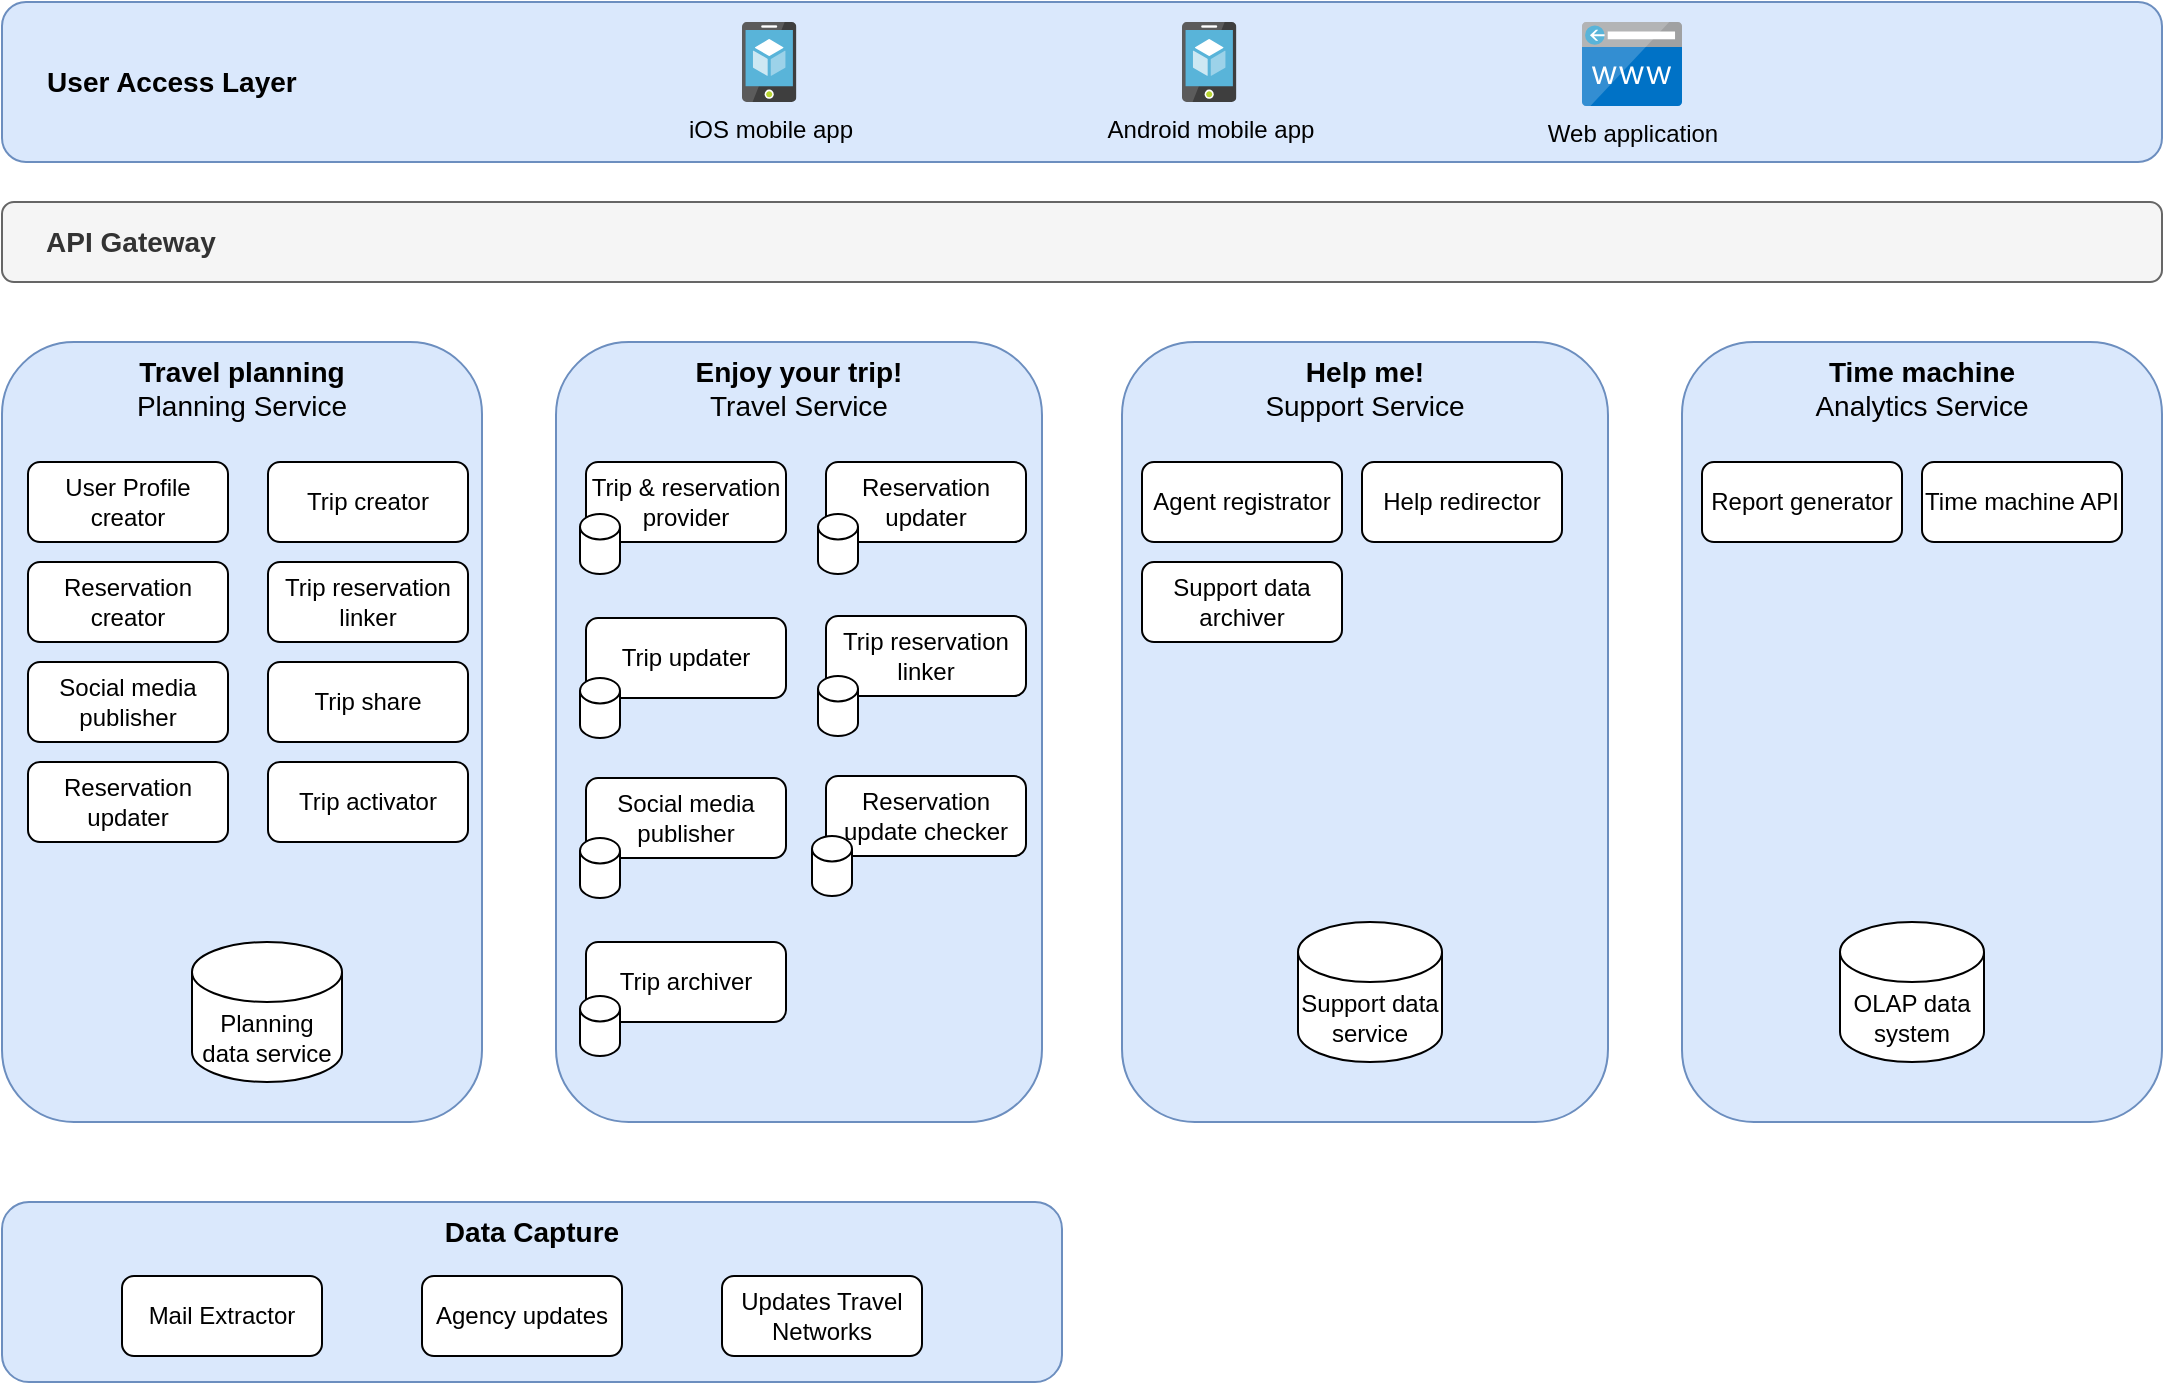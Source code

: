 <mxfile version="21.7.2" type="device" pages="3">
  <diagram name="Domains" id="0HPipbWxrnICGh0OVKMU">
    <mxGraphModel dx="1434" dy="782" grid="1" gridSize="10" guides="1" tooltips="1" connect="1" arrows="1" fold="1" page="1" pageScale="1" pageWidth="1169" pageHeight="827" math="0" shadow="0">
      <root>
        <mxCell id="0" />
        <mxCell id="1" parent="0" />
        <mxCell id="D_UNm7syt_3pKOxitxKk-1" value="&amp;nbsp; &amp;nbsp; &amp;nbsp;&lt;b&gt;&lt;font style=&quot;font-size: 14px;&quot;&gt; User Access Layer&lt;/font&gt;&lt;/b&gt;" style="rounded=1;whiteSpace=wrap;html=1;align=left;fillColor=#dae8fc;strokeColor=#6c8ebf;" parent="1" vertex="1">
          <mxGeometry x="40" y="40" width="1080" height="80" as="geometry" />
        </mxCell>
        <mxCell id="D_UNm7syt_3pKOxitxKk-3" value="iOS mobile app" style="image;sketch=0;aspect=fixed;html=1;points=[];align=center;fontSize=12;image=img/lib/mscae/App_Service_Mobile_App.svg;labelBackgroundColor=none;" parent="1" vertex="1">
          <mxGeometry x="410" y="50" width="27.2" height="40" as="geometry" />
        </mxCell>
        <mxCell id="D_UNm7syt_3pKOxitxKk-4" value="Android mobile app" style="image;sketch=0;aspect=fixed;html=1;points=[];align=center;fontSize=12;image=img/lib/mscae/App_Service_Mobile_App.svg;labelBackgroundColor=none;" parent="1" vertex="1">
          <mxGeometry x="630" y="50" width="27.2" height="40" as="geometry" />
        </mxCell>
        <mxCell id="D_UNm7syt_3pKOxitxKk-5" value="Web application" style="image;sketch=0;aspect=fixed;html=1;points=[];align=center;fontSize=12;image=img/lib/mscae/CustomDomain.svg;labelBackgroundColor=none;" parent="1" vertex="1">
          <mxGeometry x="830" y="50" width="50" height="42" as="geometry" />
        </mxCell>
        <mxCell id="D_UNm7syt_3pKOxitxKk-11" value="&lt;font style=&quot;font-size: 14px;&quot;&gt;&lt;span style=&quot;font-size: 14px;&quot;&gt;&lt;b&gt;Travel planning&lt;/b&gt;&lt;br&gt;Planning Service&lt;br&gt;&lt;/span&gt;&lt;/font&gt;" style="rounded=1;whiteSpace=wrap;html=1;verticalAlign=top;fontSize=14;fillColor=#dae8fc;strokeColor=#6c8ebf;" parent="1" vertex="1">
          <mxGeometry x="40" y="210" width="240" height="390" as="geometry" />
        </mxCell>
        <mxCell id="D_UNm7syt_3pKOxitxKk-12" value="&lt;font style=&quot;font-size: 14px;&quot;&gt;&lt;span style=&quot;font-size: 14px;&quot;&gt;&lt;b&gt;Enjoy your trip!&lt;/b&gt;&lt;br&gt;Travel Service&lt;br&gt;&lt;/span&gt;&lt;/font&gt;" style="rounded=1;whiteSpace=wrap;html=1;verticalAlign=top;fontSize=14;fillColor=#dae8fc;strokeColor=#6c8ebf;" parent="1" vertex="1">
          <mxGeometry x="317" y="210" width="243" height="390" as="geometry" />
        </mxCell>
        <mxCell id="D_UNm7syt_3pKOxitxKk-13" value="&lt;font style=&quot;font-size: 14px;&quot;&gt;&lt;span style=&quot;font-size: 14px;&quot;&gt;&lt;b&gt;Help me!&lt;/b&gt;&lt;br&gt;Support Service&lt;br&gt;&lt;/span&gt;&lt;/font&gt;" style="rounded=1;whiteSpace=wrap;html=1;verticalAlign=top;fontSize=14;fillColor=#dae8fc;strokeColor=#6c8ebf;" parent="1" vertex="1">
          <mxGeometry x="600" y="210" width="243" height="390" as="geometry" />
        </mxCell>
        <mxCell id="D_UNm7syt_3pKOxitxKk-14" value="&lt;font style=&quot;font-size: 14px;&quot;&gt;&lt;span style=&quot;font-size: 14px;&quot;&gt;&lt;b&gt;Time machine&lt;/b&gt;&lt;br&gt;Analytics Service&lt;br&gt;&lt;/span&gt;&lt;/font&gt;" style="rounded=1;whiteSpace=wrap;html=1;verticalAlign=top;fontSize=14;fillColor=#dae8fc;strokeColor=#6c8ebf;" parent="1" vertex="1">
          <mxGeometry x="880" y="210" width="240" height="390" as="geometry" />
        </mxCell>
        <mxCell id="D_UNm7syt_3pKOxitxKk-19" value="&amp;nbsp; &amp;nbsp; &amp;nbsp;&lt;b&gt;&lt;font style=&quot;font-size: 14px;&quot;&gt; API Gateway&lt;/font&gt;&lt;/b&gt;" style="rounded=1;whiteSpace=wrap;html=1;align=left;fillColor=#f5f5f5;strokeColor=#666666;fontColor=#333333;" parent="1" vertex="1">
          <mxGeometry x="40" y="140" width="1080" height="40" as="geometry" />
        </mxCell>
        <mxCell id="D_UNm7syt_3pKOxitxKk-21" value="&lt;font style=&quot;font-size: 14px;&quot;&gt;&lt;span style=&quot;font-size: 14px;&quot;&gt;&lt;b&gt;Data Capture&lt;/b&gt;&lt;br&gt;&lt;/span&gt;&lt;/font&gt;" style="rounded=1;whiteSpace=wrap;html=1;verticalAlign=top;fontSize=14;fillColor=#dae8fc;strokeColor=#6c8ebf;" parent="1" vertex="1">
          <mxGeometry x="40" y="640" width="530" height="90" as="geometry" />
        </mxCell>
        <mxCell id="D_UNm7syt_3pKOxitxKk-22" value="Planning data service" style="shape=cylinder3;whiteSpace=wrap;html=1;boundedLbl=1;backgroundOutline=1;size=15;" parent="1" vertex="1">
          <mxGeometry x="135" y="510" width="75" height="70" as="geometry" />
        </mxCell>
        <mxCell id="D_UNm7syt_3pKOxitxKk-23" value="Mail Extractor" style="rounded=1;whiteSpace=wrap;html=1;" parent="1" vertex="1">
          <mxGeometry x="100" y="677" width="100" height="40" as="geometry" />
        </mxCell>
        <mxCell id="D_UNm7syt_3pKOxitxKk-24" value="Agency updates" style="rounded=1;whiteSpace=wrap;html=1;" parent="1" vertex="1">
          <mxGeometry x="250" y="677" width="100" height="40" as="geometry" />
        </mxCell>
        <mxCell id="D_UNm7syt_3pKOxitxKk-25" value="Updates Travel Networks" style="rounded=1;whiteSpace=wrap;html=1;" parent="1" vertex="1">
          <mxGeometry x="400" y="677" width="100" height="40" as="geometry" />
        </mxCell>
        <mxCell id="D_UNm7syt_3pKOxitxKk-26" value="User Profile creator" style="rounded=1;whiteSpace=wrap;html=1;" parent="1" vertex="1">
          <mxGeometry x="53" y="270" width="100" height="40" as="geometry" />
        </mxCell>
        <mxCell id="D_UNm7syt_3pKOxitxKk-27" value="Trip creator" style="rounded=1;whiteSpace=wrap;html=1;" parent="1" vertex="1">
          <mxGeometry x="173" y="270" width="100" height="40" as="geometry" />
        </mxCell>
        <mxCell id="D_UNm7syt_3pKOxitxKk-28" value="Reservation creator" style="rounded=1;whiteSpace=wrap;html=1;" parent="1" vertex="1">
          <mxGeometry x="53" y="320" width="100" height="40" as="geometry" />
        </mxCell>
        <mxCell id="D_UNm7syt_3pKOxitxKk-29" value="Trip reservation linker" style="rounded=1;whiteSpace=wrap;html=1;" parent="1" vertex="1">
          <mxGeometry x="173" y="320" width="100" height="40" as="geometry" />
        </mxCell>
        <mxCell id="D_UNm7syt_3pKOxitxKk-30" value="Social media publisher" style="rounded=1;whiteSpace=wrap;html=1;" parent="1" vertex="1">
          <mxGeometry x="53" y="370" width="100" height="40" as="geometry" />
        </mxCell>
        <mxCell id="D_UNm7syt_3pKOxitxKk-31" value="Trip share" style="rounded=1;whiteSpace=wrap;html=1;" parent="1" vertex="1">
          <mxGeometry x="173" y="370" width="100" height="40" as="geometry" />
        </mxCell>
        <mxCell id="D_UNm7syt_3pKOxitxKk-32" value="Reservation updater" style="rounded=1;whiteSpace=wrap;html=1;" parent="1" vertex="1">
          <mxGeometry x="53" y="420" width="100" height="40" as="geometry" />
        </mxCell>
        <mxCell id="D_UNm7syt_3pKOxitxKk-34" value="Trip activator" style="rounded=1;whiteSpace=wrap;html=1;" parent="1" vertex="1">
          <mxGeometry x="173" y="420" width="100" height="40" as="geometry" />
        </mxCell>
        <mxCell id="D_UNm7syt_3pKOxitxKk-45" value="Support data service" style="shape=cylinder3;whiteSpace=wrap;html=1;boundedLbl=1;backgroundOutline=1;size=15;" parent="1" vertex="1">
          <mxGeometry x="688" y="500" width="72" height="70" as="geometry" />
        </mxCell>
        <mxCell id="D_UNm7syt_3pKOxitxKk-46" value="Agent registrator" style="rounded=1;whiteSpace=wrap;html=1;" parent="1" vertex="1">
          <mxGeometry x="610" y="270" width="100" height="40" as="geometry" />
        </mxCell>
        <mxCell id="D_UNm7syt_3pKOxitxKk-47" value="Help redirector" style="rounded=1;whiteSpace=wrap;html=1;" parent="1" vertex="1">
          <mxGeometry x="720" y="270" width="100" height="40" as="geometry" />
        </mxCell>
        <mxCell id="D_UNm7syt_3pKOxitxKk-48" value="Support data archiver" style="rounded=1;whiteSpace=wrap;html=1;" parent="1" vertex="1">
          <mxGeometry x="610" y="320" width="100" height="40" as="geometry" />
        </mxCell>
        <mxCell id="D_UNm7syt_3pKOxitxKk-49" value="OLAP data system" style="shape=cylinder3;whiteSpace=wrap;html=1;boundedLbl=1;backgroundOutline=1;size=15;" parent="1" vertex="1">
          <mxGeometry x="959" y="500" width="72" height="70" as="geometry" />
        </mxCell>
        <mxCell id="D_UNm7syt_3pKOxitxKk-50" value="Report generator" style="rounded=1;whiteSpace=wrap;html=1;" parent="1" vertex="1">
          <mxGeometry x="890" y="270" width="100" height="40" as="geometry" />
        </mxCell>
        <mxCell id="D_UNm7syt_3pKOxitxKk-51" value="Time machine API" style="rounded=1;whiteSpace=wrap;html=1;" parent="1" vertex="1">
          <mxGeometry x="1000" y="270" width="100" height="40" as="geometry" />
        </mxCell>
        <mxCell id="D_UNm7syt_3pKOxitxKk-55" value="" style="group" parent="1" vertex="1" connectable="0">
          <mxGeometry x="329" y="428" width="103" height="60" as="geometry" />
        </mxCell>
        <mxCell id="D_UNm7syt_3pKOxitxKk-40" value="Social media publisher" style="rounded=1;whiteSpace=wrap;html=1;fontStyle=0" parent="D_UNm7syt_3pKOxitxKk-55" vertex="1">
          <mxGeometry x="3" width="100" height="40" as="geometry" />
        </mxCell>
        <mxCell id="D_UNm7syt_3pKOxitxKk-54" value="" style="shape=cylinder3;whiteSpace=wrap;html=1;boundedLbl=1;backgroundOutline=1;size=6.353;fontStyle=0" parent="D_UNm7syt_3pKOxitxKk-55" vertex="1">
          <mxGeometry y="30" width="20" height="30" as="geometry" />
        </mxCell>
        <mxCell id="D_UNm7syt_3pKOxitxKk-56" value="" style="group" parent="1" vertex="1" connectable="0">
          <mxGeometry x="329" y="510" width="103" height="57" as="geometry" />
        </mxCell>
        <mxCell id="D_UNm7syt_3pKOxitxKk-43" value="Trip archiver" style="rounded=1;whiteSpace=wrap;html=1;" parent="D_UNm7syt_3pKOxitxKk-56" vertex="1">
          <mxGeometry x="3" width="100" height="40" as="geometry" />
        </mxCell>
        <mxCell id="D_UNm7syt_3pKOxitxKk-52" value="" style="shape=cylinder3;whiteSpace=wrap;html=1;boundedLbl=1;backgroundOutline=1;size=6.353;" parent="D_UNm7syt_3pKOxitxKk-56" vertex="1">
          <mxGeometry y="27" width="20" height="30" as="geometry" />
        </mxCell>
        <mxCell id="D_UNm7syt_3pKOxitxKk-58" value="" style="group" parent="1" vertex="1" connectable="0">
          <mxGeometry x="445" y="427" width="107" height="60" as="geometry" />
        </mxCell>
        <mxCell id="D_UNm7syt_3pKOxitxKk-42" value="Reservation update checker" style="rounded=1;whiteSpace=wrap;html=1;" parent="D_UNm7syt_3pKOxitxKk-58" vertex="1">
          <mxGeometry x="7" width="100" height="40" as="geometry" />
        </mxCell>
        <mxCell id="D_UNm7syt_3pKOxitxKk-57" value="" style="shape=cylinder3;whiteSpace=wrap;html=1;boundedLbl=1;backgroundOutline=1;size=6.353;fontStyle=0" parent="D_UNm7syt_3pKOxitxKk-58" vertex="1">
          <mxGeometry y="30" width="20" height="30" as="geometry" />
        </mxCell>
        <mxCell id="D_UNm7syt_3pKOxitxKk-62" value="" style="group" parent="1" vertex="1" connectable="0">
          <mxGeometry x="329" y="348" width="103" height="60" as="geometry" />
        </mxCell>
        <mxCell id="D_UNm7syt_3pKOxitxKk-38" value="Trip updater" style="rounded=1;whiteSpace=wrap;html=1;" parent="D_UNm7syt_3pKOxitxKk-62" vertex="1">
          <mxGeometry x="3" width="100" height="40" as="geometry" />
        </mxCell>
        <mxCell id="D_UNm7syt_3pKOxitxKk-60" value="" style="shape=cylinder3;whiteSpace=wrap;html=1;boundedLbl=1;backgroundOutline=1;size=6.353;fontStyle=0" parent="D_UNm7syt_3pKOxitxKk-62" vertex="1">
          <mxGeometry y="30" width="20" height="30" as="geometry" />
        </mxCell>
        <mxCell id="D_UNm7syt_3pKOxitxKk-63" value="" style="group" parent="1" vertex="1" connectable="0">
          <mxGeometry x="448" y="347" width="104" height="60" as="geometry" />
        </mxCell>
        <mxCell id="D_UNm7syt_3pKOxitxKk-39" value="Trip reservation linker" style="rounded=1;whiteSpace=wrap;html=1;" parent="D_UNm7syt_3pKOxitxKk-63" vertex="1">
          <mxGeometry x="4" width="100" height="40" as="geometry" />
        </mxCell>
        <mxCell id="D_UNm7syt_3pKOxitxKk-61" value="" style="shape=cylinder3;whiteSpace=wrap;html=1;boundedLbl=1;backgroundOutline=1;size=6.353;fontStyle=0" parent="D_UNm7syt_3pKOxitxKk-63" vertex="1">
          <mxGeometry y="30" width="20" height="30" as="geometry" />
        </mxCell>
        <mxCell id="D_UNm7syt_3pKOxitxKk-72" value="" style="group" parent="1" vertex="1" connectable="0">
          <mxGeometry x="329" y="270" width="103" height="56" as="geometry" />
        </mxCell>
        <mxCell id="D_UNm7syt_3pKOxitxKk-36" value="Trip &amp;amp; reservation provider" style="rounded=1;whiteSpace=wrap;html=1;" parent="D_UNm7syt_3pKOxitxKk-72" vertex="1">
          <mxGeometry x="3" width="100" height="40" as="geometry" />
        </mxCell>
        <mxCell id="D_UNm7syt_3pKOxitxKk-71" value="" style="shape=cylinder3;whiteSpace=wrap;html=1;boundedLbl=1;backgroundOutline=1;size=6.353;fontStyle=0" parent="D_UNm7syt_3pKOxitxKk-72" vertex="1">
          <mxGeometry y="26" width="20" height="30" as="geometry" />
        </mxCell>
        <mxCell id="D_UNm7syt_3pKOxitxKk-73" value="" style="group" parent="1" vertex="1" connectable="0">
          <mxGeometry x="448" y="270" width="104" height="56" as="geometry" />
        </mxCell>
        <mxCell id="D_UNm7syt_3pKOxitxKk-37" value="Reservation updater" style="rounded=1;whiteSpace=wrap;html=1;" parent="D_UNm7syt_3pKOxitxKk-73" vertex="1">
          <mxGeometry x="4" width="100" height="40" as="geometry" />
        </mxCell>
        <mxCell id="D_UNm7syt_3pKOxitxKk-70" value="" style="shape=cylinder3;whiteSpace=wrap;html=1;boundedLbl=1;backgroundOutline=1;size=6.353;fontStyle=0" parent="D_UNm7syt_3pKOxitxKk-73" vertex="1">
          <mxGeometry y="26" width="20" height="30" as="geometry" />
        </mxCell>
      </root>
    </mxGraphModel>
  </diagram>
  <diagram id="0t5WmjTO1x-1jblgqOA3" name="DataFlowModules">
    <mxGraphModel dx="1188" dy="800" grid="1" gridSize="10" guides="1" tooltips="1" connect="1" arrows="1" fold="1" page="1" pageScale="1" pageWidth="1169" pageHeight="827" math="0" shadow="0">
      <root>
        <mxCell id="0" />
        <mxCell id="1" parent="0" />
        <mxCell id="hSiwf4D9BwKY_Jgl33-o-1" value="Outbound" style="rounded=1;whiteSpace=wrap;html=1;verticalAlign=top;fontStyle=1;fillColor=#d5e8d4;strokeColor=#82b366;" vertex="1" parent="1">
          <mxGeometry x="190" y="140" width="280" height="210" as="geometry" />
        </mxCell>
        <mxCell id="hSiwf4D9BwKY_Jgl33-o-2" value="Front end" style="rounded=1;whiteSpace=wrap;html=1;verticalAlign=top;fontStyle=1;fillColor=#d5e8d4;strokeColor=#82b366;" vertex="1" parent="1">
          <mxGeometry x="510" y="20" width="280" height="210" as="geometry" />
        </mxCell>
        <mxCell id="hSiwf4D9BwKY_Jgl33-o-4" value="Core" style="rounded=1;whiteSpace=wrap;html=1;verticalAlign=top;fontStyle=1;fillColor=#d5e8d4;strokeColor=#82b366;" vertex="1" parent="1">
          <mxGeometry x="510" y="260" width="280" height="210" as="geometry" />
        </mxCell>
        <mxCell id="hSiwf4D9BwKY_Jgl33-o-5" value="Inbound" style="rounded=1;whiteSpace=wrap;html=1;verticalAlign=top;fontStyle=1;fillColor=#d5e8d4;strokeColor=#82b366;" vertex="1" parent="1">
          <mxGeometry x="510" y="490" width="280" height="230" as="geometry" />
        </mxCell>
        <mxCell id="hSiwf4D9BwKY_Jgl33-o-6" value="Agency" style="rounded=0;whiteSpace=wrap;html=1;" vertex="1" parent="1">
          <mxGeometry x="40" y="175" width="80" height="30" as="geometry" />
        </mxCell>
        <mxCell id="hSiwf4D9BwKY_Jgl33-o-7" value="Social Media" style="rounded=0;whiteSpace=wrap;html=1;" vertex="1" parent="1">
          <mxGeometry x="40" y="230" width="80" height="30" as="geometry" />
        </mxCell>
        <mxCell id="OzTdUbhFWefRgkYC2qgM-2" style="edgeStyle=orthogonalEdgeStyle;rounded=0;orthogonalLoop=1;jettySize=auto;html=1;exitX=0;exitY=0.5;exitDx=0;exitDy=0;entryX=1;entryY=0.5;entryDx=0;entryDy=0;" edge="1" parent="1" source="KKr6MW5GiYsRlFWR4de0-1" target="hSiwf4D9BwKY_Jgl33-o-6">
          <mxGeometry relative="1" as="geometry" />
        </mxCell>
        <mxCell id="KKr6MW5GiYsRlFWR4de0-1" value="Help redirector" style="rounded=1;whiteSpace=wrap;html=1;" vertex="1" parent="1">
          <mxGeometry x="240" y="170" width="100" height="40" as="geometry" />
        </mxCell>
        <mxCell id="OzTdUbhFWefRgkYC2qgM-3" style="edgeStyle=orthogonalEdgeStyle;rounded=0;orthogonalLoop=1;jettySize=auto;html=1;exitX=0;exitY=0.5;exitDx=0;exitDy=0;entryX=1;entryY=0.5;entryDx=0;entryDy=0;" edge="1" parent="1" source="KKr6MW5GiYsRlFWR4de0-2" target="hSiwf4D9BwKY_Jgl33-o-7">
          <mxGeometry relative="1" as="geometry" />
        </mxCell>
        <mxCell id="KKr6MW5GiYsRlFWR4de0-2" value="Social Media Publisher" style="rounded=1;whiteSpace=wrap;html=1;" vertex="1" parent="1">
          <mxGeometry x="240" y="225" width="100" height="40" as="geometry" />
        </mxCell>
        <mxCell id="KKr6MW5GiYsRlFWR4de0-3" value="Trip Share" style="rounded=1;whiteSpace=wrap;html=1;" vertex="1" parent="1">
          <mxGeometry x="240" y="280" width="100" height="40" as="geometry" />
        </mxCell>
        <mxCell id="OzTdUbhFWefRgkYC2qgM-7" style="edgeStyle=orthogonalEdgeStyle;rounded=0;orthogonalLoop=1;jettySize=auto;html=1;exitX=0.75;exitY=1;exitDx=0;exitDy=0;entryX=0.25;entryY=0;entryDx=0;entryDy=0;" edge="1" parent="1" source="OzTdUbhFWefRgkYC2qgM-4" target="OzTdUbhFWefRgkYC2qgM-6">
          <mxGeometry relative="1" as="geometry" />
        </mxCell>
        <mxCell id="OzTdUbhFWefRgkYC2qgM-4" value="Web UI" style="rounded=1;whiteSpace=wrap;html=1;" vertex="1" parent="1">
          <mxGeometry x="550" y="70" width="100" height="40" as="geometry" />
        </mxCell>
        <mxCell id="OzTdUbhFWefRgkYC2qgM-8" style="edgeStyle=orthogonalEdgeStyle;rounded=0;orthogonalLoop=1;jettySize=auto;html=1;exitX=0.25;exitY=1;exitDx=0;exitDy=0;entryX=0.75;entryY=0;entryDx=0;entryDy=0;" edge="1" parent="1" source="OzTdUbhFWefRgkYC2qgM-5" target="OzTdUbhFWefRgkYC2qgM-6">
          <mxGeometry relative="1" as="geometry" />
        </mxCell>
        <mxCell id="OzTdUbhFWefRgkYC2qgM-5" value="Mobile App" style="rounded=1;whiteSpace=wrap;html=1;" vertex="1" parent="1">
          <mxGeometry x="660" y="70" width="100" height="40" as="geometry" />
        </mxCell>
        <mxCell id="OzTdUbhFWefRgkYC2qgM-11" value="traveler updates" style="edgeStyle=orthogonalEdgeStyle;rounded=0;orthogonalLoop=1;jettySize=auto;html=1;exitX=1;exitY=0.5;exitDx=0;exitDy=0;entryX=0;entryY=0.5;entryDx=0;entryDy=0;" edge="1" parent="1" source="OzTdUbhFWefRgkYC2qgM-6" target="OzTdUbhFWefRgkYC2qgM-9">
          <mxGeometry relative="1" as="geometry">
            <Array as="points">
              <mxPoint x="850" y="170" />
              <mxPoint x="850" y="335" />
            </Array>
          </mxGeometry>
        </mxCell>
        <mxCell id="OzTdUbhFWefRgkYC2qgM-25" value="get content" style="edgeStyle=orthogonalEdgeStyle;rounded=0;orthogonalLoop=1;jettySize=auto;html=1;exitX=0.25;exitY=1;exitDx=0;exitDy=0;entryX=0.5;entryY=0;entryDx=0;entryDy=0;" edge="1" parent="1" source="OzTdUbhFWefRgkYC2qgM-6" target="OzTdUbhFWefRgkYC2qgM-12">
          <mxGeometry relative="1" as="geometry" />
        </mxCell>
        <mxCell id="OzTdUbhFWefRgkYC2qgM-26" style="edgeStyle=orthogonalEdgeStyle;rounded=0;orthogonalLoop=1;jettySize=auto;html=1;exitX=0;exitY=0.5;exitDx=0;exitDy=0;entryX=1;entryY=0.5;entryDx=0;entryDy=0;" edge="1" parent="1" source="OzTdUbhFWefRgkYC2qgM-6" target="KKr6MW5GiYsRlFWR4de0-1">
          <mxGeometry relative="1" as="geometry">
            <Array as="points">
              <mxPoint x="490" y="170" />
              <mxPoint x="490" y="190" />
            </Array>
          </mxGeometry>
        </mxCell>
        <mxCell id="OzTdUbhFWefRgkYC2qgM-28" style="edgeStyle=orthogonalEdgeStyle;rounded=0;orthogonalLoop=1;jettySize=auto;html=1;exitX=0;exitY=0.5;exitDx=0;exitDy=0;entryX=1;entryY=0.5;entryDx=0;entryDy=0;" edge="1" parent="1" source="OzTdUbhFWefRgkYC2qgM-6" target="KKr6MW5GiYsRlFWR4de0-2">
          <mxGeometry relative="1" as="geometry">
            <Array as="points">
              <mxPoint x="490" y="170" />
              <mxPoint x="490" y="245" />
            </Array>
          </mxGeometry>
        </mxCell>
        <mxCell id="OzTdUbhFWefRgkYC2qgM-29" style="edgeStyle=orthogonalEdgeStyle;rounded=0;orthogonalLoop=1;jettySize=auto;html=1;exitX=0;exitY=0.5;exitDx=0;exitDy=0;entryX=1;entryY=0.5;entryDx=0;entryDy=0;" edge="1" parent="1" source="OzTdUbhFWefRgkYC2qgM-6" target="KKr6MW5GiYsRlFWR4de0-3">
          <mxGeometry relative="1" as="geometry">
            <Array as="points">
              <mxPoint x="490" y="170" />
              <mxPoint x="490" y="300" />
            </Array>
          </mxGeometry>
        </mxCell>
        <mxCell id="OzTdUbhFWefRgkYC2qgM-33" style="edgeStyle=orthogonalEdgeStyle;rounded=0;orthogonalLoop=1;jettySize=auto;html=1;exitX=1;exitY=0.75;exitDx=0;exitDy=0;entryX=1;entryY=0.25;entryDx=0;entryDy=0;" edge="1" parent="1" source="OzTdUbhFWefRgkYC2qgM-6" target="OzTdUbhFWefRgkYC2qgM-15">
          <mxGeometry relative="1" as="geometry">
            <Array as="points">
              <mxPoint x="830" y="180" />
              <mxPoint x="830" y="550" />
            </Array>
          </mxGeometry>
        </mxCell>
        <mxCell id="OzTdUbhFWefRgkYC2qgM-6" value="API Management" style="rounded=1;whiteSpace=wrap;html=1;" vertex="1" parent="1">
          <mxGeometry x="596" y="150" width="120" height="40" as="geometry" />
        </mxCell>
        <mxCell id="OzTdUbhFWefRgkYC2qgM-30" style="edgeStyle=orthogonalEdgeStyle;rounded=0;orthogonalLoop=1;jettySize=auto;html=1;exitX=0;exitY=0.5;exitDx=0;exitDy=0;entryX=0.75;entryY=1;entryDx=0;entryDy=0;" edge="1" parent="1" source="OzTdUbhFWefRgkYC2qgM-12" target="KKr6MW5GiYsRlFWR4de0-3">
          <mxGeometry relative="1" as="geometry" />
        </mxCell>
        <mxCell id="OzTdUbhFWefRgkYC2qgM-31" style="edgeStyle=orthogonalEdgeStyle;rounded=0;orthogonalLoop=1;jettySize=auto;html=1;exitX=0;exitY=0.25;exitDx=0;exitDy=0;entryX=1;entryY=0.75;entryDx=0;entryDy=0;noJump=0;comic=0;fixDash=0;jumpStyle=arc;" edge="1" parent="1" source="OzTdUbhFWefRgkYC2qgM-12" target="KKr6MW5GiYsRlFWR4de0-2">
          <mxGeometry relative="1" as="geometry">
            <Array as="points">
              <mxPoint x="480" y="350" />
              <mxPoint x="480" y="255" />
            </Array>
          </mxGeometry>
        </mxCell>
        <mxCell id="OzTdUbhFWefRgkYC2qgM-12" value="Trip" style="rounded=1;whiteSpace=wrap;html=1;" vertex="1" parent="1">
          <mxGeometry x="550" y="340" width="100" height="40" as="geometry" />
        </mxCell>
        <mxCell id="OzTdUbhFWefRgkYC2qgM-24" value="assign to" style="edgeStyle=orthogonalEdgeStyle;rounded=0;orthogonalLoop=1;jettySize=auto;html=1;exitX=0.25;exitY=0;exitDx=0;exitDy=0;entryX=0.75;entryY=0;entryDx=0;entryDy=0;" edge="1" parent="1" source="OzTdUbhFWefRgkYC2qgM-13" target="OzTdUbhFWefRgkYC2qgM-12">
          <mxGeometry relative="1" as="geometry" />
        </mxCell>
        <mxCell id="OzTdUbhFWefRgkYC2qgM-13" value="Reservation" style="rounded=1;whiteSpace=wrap;html=1;" vertex="1" parent="1">
          <mxGeometry x="670" y="340" width="100" height="40" as="geometry" />
        </mxCell>
        <mxCell id="OzTdUbhFWefRgkYC2qgM-23" value="Create, Update, Delete" style="edgeStyle=orthogonalEdgeStyle;rounded=0;orthogonalLoop=1;jettySize=auto;html=1;exitX=0.75;exitY=0;exitDx=0;exitDy=0;entryX=0.25;entryY=1;entryDx=0;entryDy=0;" edge="1" parent="1" source="OzTdUbhFWefRgkYC2qgM-14" target="OzTdUbhFWefRgkYC2qgM-13">
          <mxGeometry relative="1" as="geometry" />
        </mxCell>
        <mxCell id="OzTdUbhFWefRgkYC2qgM-14" value="Reservation Inbox" style="rounded=1;whiteSpace=wrap;html=1;" vertex="1" parent="1">
          <mxGeometry x="520" y="540" width="100" height="40" as="geometry" />
        </mxCell>
        <mxCell id="OzTdUbhFWefRgkYC2qgM-20" style="edgeStyle=orthogonalEdgeStyle;rounded=0;orthogonalLoop=1;jettySize=auto;html=1;exitX=0;exitY=0.5;exitDx=0;exitDy=0;entryX=0;entryY=0.25;entryDx=0;entryDy=0;" edge="1" parent="1" source="OzTdUbhFWefRgkYC2qgM-15" target="OzTdUbhFWefRgkYC2qgM-18">
          <mxGeometry relative="1" as="geometry" />
        </mxCell>
        <mxCell id="OzTdUbhFWefRgkYC2qgM-15" value="Reservation Update Checker" style="rounded=1;whiteSpace=wrap;html=1;" vertex="1" parent="1">
          <mxGeometry x="660" y="540" width="100" height="40" as="geometry" />
        </mxCell>
        <mxCell id="OzTdUbhFWefRgkYC2qgM-19" style="edgeStyle=orthogonalEdgeStyle;rounded=0;orthogonalLoop=1;jettySize=auto;html=1;exitX=0.5;exitY=0;exitDx=0;exitDy=0;entryX=0.5;entryY=1;entryDx=0;entryDy=0;" edge="1" parent="1" source="OzTdUbhFWefRgkYC2qgM-16" target="OzTdUbhFWefRgkYC2qgM-14">
          <mxGeometry relative="1" as="geometry" />
        </mxCell>
        <mxCell id="OzTdUbhFWefRgkYC2qgM-16" value="Mail reservation discovery" style="rounded=1;whiteSpace=wrap;html=1;" vertex="1" parent="1">
          <mxGeometry x="520" y="630" width="100" height="40" as="geometry" />
        </mxCell>
        <mxCell id="OzTdUbhFWefRgkYC2qgM-21" style="edgeStyle=orthogonalEdgeStyle;orthogonalLoop=1;jettySize=auto;html=1;exitX=0;exitY=0.5;exitDx=0;exitDy=0;entryX=0;entryY=0.5;entryDx=0;entryDy=0;endArrow=classic;endFill=1;strokeColor=default;rounded=0;startArrow=classic;startFill=1;" edge="1" parent="1" source="OzTdUbhFWefRgkYC2qgM-17" target="OzTdUbhFWefRgkYC2qgM-15">
          <mxGeometry relative="1" as="geometry" />
        </mxCell>
        <mxCell id="OzTdUbhFWefRgkYC2qgM-17" value="Agency Change Capture" style="rounded=1;whiteSpace=wrap;html=1;" vertex="1" parent="1">
          <mxGeometry x="660" y="670" width="100" height="40" as="geometry" />
        </mxCell>
        <mxCell id="OzTdUbhFWefRgkYC2qgM-18" value="Apollo Change Capture" style="rounded=1;whiteSpace=wrap;html=1;" vertex="1" parent="1">
          <mxGeometry x="660" y="610" width="100" height="40" as="geometry" />
        </mxCell>
        <mxCell id="OzTdUbhFWefRgkYC2qgM-34" value="" style="group" vertex="1" connectable="0" parent="1">
          <mxGeometry x="860" y="265" width="280" height="210" as="geometry" />
        </mxCell>
        <mxCell id="hSiwf4D9BwKY_Jgl33-o-3" value="Master Data" style="rounded=1;whiteSpace=wrap;html=1;verticalAlign=top;fontStyle=1;fillColor=#d5e8d4;strokeColor=#82b366;" vertex="1" parent="OzTdUbhFWefRgkYC2qgM-34">
          <mxGeometry width="280" height="210" as="geometry" />
        </mxCell>
        <mxCell id="OzTdUbhFWefRgkYC2qgM-9" value="Traveler" style="rounded=1;whiteSpace=wrap;html=1;" vertex="1" parent="OzTdUbhFWefRgkYC2qgM-34">
          <mxGeometry x="85" y="50" width="100" height="40" as="geometry" />
        </mxCell>
        <mxCell id="OzTdUbhFWefRgkYC2qgM-10" value="Agents" style="rounded=1;whiteSpace=wrap;html=1;" vertex="1" parent="OzTdUbhFWefRgkYC2qgM-34">
          <mxGeometry x="85" y="125" width="100" height="40" as="geometry" />
        </mxCell>
      </root>
    </mxGraphModel>
  </diagram>
  <diagram id="q_0HRPEkxXkjew8eY5xD" name="Service boundaries domain">
    <mxGraphModel dx="1247" dy="840" grid="0" gridSize="10" guides="1" tooltips="1" connect="1" arrows="1" fold="1" page="1" pageScale="1" pageWidth="1169" pageHeight="827" math="0" shadow="0">
      <root>
        <mxCell id="0" />
        <mxCell id="1" parent="0" />
        <mxCell id="odYR0M4X6Ah-u178ACjs-5" value="&lt;font style=&quot;font-size: 14px;&quot;&gt;&lt;span style=&quot;font-size: 14px;&quot;&gt;&lt;b&gt;Travel planning&lt;/b&gt;&lt;br&gt;Planning Service&lt;br&gt;&lt;/span&gt;&lt;/font&gt;" style="rounded=1;whiteSpace=wrap;html=1;verticalAlign=top;fontSize=14;fillColor=#dae8fc;strokeColor=#6c8ebf;" vertex="1" parent="1">
          <mxGeometry x="40" y="40" width="250" height="560" as="geometry" />
        </mxCell>
        <mxCell id="odYR0M4X6Ah-u178ACjs-6" value="&lt;font style=&quot;font-size: 14px;&quot;&gt;&lt;span style=&quot;font-size: 14px;&quot;&gt;&lt;b&gt;Enjoy your trip!&lt;/b&gt;&lt;br&gt;Travel Service&lt;br&gt;&lt;/span&gt;&lt;/font&gt;" style="rounded=1;whiteSpace=wrap;html=1;verticalAlign=top;fontSize=14;fillColor=#dae8fc;strokeColor=#6c8ebf;" vertex="1" parent="1">
          <mxGeometry x="317" y="40" width="250" height="560" as="geometry" />
        </mxCell>
        <mxCell id="odYR0M4X6Ah-u178ACjs-7" value="&lt;font style=&quot;font-size: 14px;&quot;&gt;&lt;span style=&quot;font-size: 14px;&quot;&gt;&lt;b&gt;Help me!&lt;/b&gt;&lt;br&gt;Support Service&lt;br&gt;&lt;/span&gt;&lt;/font&gt;" style="rounded=1;whiteSpace=wrap;html=1;verticalAlign=top;fontSize=14;fillColor=#dae8fc;strokeColor=#6c8ebf;" vertex="1" parent="1">
          <mxGeometry x="593" y="40" width="250" height="560" as="geometry" />
        </mxCell>
        <mxCell id="odYR0M4X6Ah-u178ACjs-10" value="&lt;font style=&quot;font-size: 14px;&quot;&gt;&lt;span style=&quot;font-size: 14px;&quot;&gt;&lt;b&gt;Data Capture&lt;/b&gt;&lt;br&gt;&lt;/span&gt;&lt;/font&gt;" style="rounded=1;whiteSpace=wrap;html=1;verticalAlign=top;fontSize=14;fillColor=#dae8fc;strokeColor=#6c8ebf;" vertex="1" parent="1">
          <mxGeometry x="60" y="640" width="480" height="90" as="geometry" />
        </mxCell>
        <mxCell id="odYR0M4X6Ah-u178ACjs-11" value="Planning data service" style="shape=cylinder3;whiteSpace=wrap;html=1;boundedLbl=1;backgroundOutline=1;size=15;" vertex="1" parent="1">
          <mxGeometry x="80" y="512" width="75" height="70" as="geometry" />
        </mxCell>
        <mxCell id="odYR0M4X6Ah-u178ACjs-12" value="Mail Extractor" style="rounded=1;whiteSpace=wrap;html=1;" vertex="1" parent="1">
          <mxGeometry x="100" y="677" width="100" height="40" as="geometry" />
        </mxCell>
        <mxCell id="odYR0M4X6Ah-u178ACjs-13" value="Agency updates" style="rounded=1;whiteSpace=wrap;html=1;" vertex="1" parent="1">
          <mxGeometry x="250" y="677" width="100" height="40" as="geometry" />
        </mxCell>
        <mxCell id="odYR0M4X6Ah-u178ACjs-14" value="Updates Travel Networks" style="rounded=1;whiteSpace=wrap;html=1;" vertex="1" parent="1">
          <mxGeometry x="400" y="677" width="100" height="40" as="geometry" />
        </mxCell>
        <mxCell id="odYR0M4X6Ah-u178ACjs-15" value="User Profile creator" style="rounded=1;whiteSpace=wrap;html=1;" vertex="1" parent="1">
          <mxGeometry x="55" y="210" width="100" height="40" as="geometry" />
        </mxCell>
        <mxCell id="odYR0M4X6Ah-u178ACjs-16" value="Trip creator" style="rounded=1;whiteSpace=wrap;html=1;" vertex="1" parent="1">
          <mxGeometry x="175" y="210" width="100" height="40" as="geometry" />
        </mxCell>
        <mxCell id="odYR0M4X6Ah-u178ACjs-17" value="Reservation creator" style="rounded=1;whiteSpace=wrap;html=1;" vertex="1" parent="1">
          <mxGeometry x="55" y="260" width="100" height="40" as="geometry" />
        </mxCell>
        <mxCell id="odYR0M4X6Ah-u178ACjs-18" value="Trip reservation linker" style="rounded=1;whiteSpace=wrap;html=1;" vertex="1" parent="1">
          <mxGeometry x="175" y="260" width="100" height="40" as="geometry" />
        </mxCell>
        <mxCell id="odYR0M4X6Ah-u178ACjs-19" value="Social media publisher" style="rounded=1;whiteSpace=wrap;html=1;" vertex="1" parent="1">
          <mxGeometry x="55" y="310" width="100" height="40" as="geometry" />
        </mxCell>
        <mxCell id="odYR0M4X6Ah-u178ACjs-20" value="Trip share" style="rounded=1;whiteSpace=wrap;html=1;" vertex="1" parent="1">
          <mxGeometry x="175" y="310" width="100" height="40" as="geometry" />
        </mxCell>
        <mxCell id="odYR0M4X6Ah-u178ACjs-21" value="Reservation updater" style="rounded=1;whiteSpace=wrap;html=1;" vertex="1" parent="1">
          <mxGeometry x="55" y="360" width="100" height="40" as="geometry" />
        </mxCell>
        <mxCell id="odYR0M4X6Ah-u178ACjs-22" value="Trip activator" style="rounded=1;whiteSpace=wrap;html=1;" vertex="1" parent="1">
          <mxGeometry x="175" y="360" width="100" height="40" as="geometry" />
        </mxCell>
        <mxCell id="odYR0M4X6Ah-u178ACjs-23" value="Support data service" style="shape=cylinder3;whiteSpace=wrap;html=1;boundedLbl=1;backgroundOutline=1;size=15;" vertex="1" parent="1">
          <mxGeometry x="688" y="500" width="72" height="70" as="geometry" />
        </mxCell>
        <mxCell id="odYR0M4X6Ah-u178ACjs-24" value="Agent registrator" style="rounded=1;whiteSpace=wrap;html=1;" vertex="1" parent="1">
          <mxGeometry x="610" y="210" width="100" height="40" as="geometry" />
        </mxCell>
        <mxCell id="odYR0M4X6Ah-u178ACjs-25" value="Help redirector" style="rounded=1;whiteSpace=wrap;html=1;" vertex="1" parent="1">
          <mxGeometry x="720" y="210" width="100" height="40" as="geometry" />
        </mxCell>
        <mxCell id="odYR0M4X6Ah-u178ACjs-26" value="Support data archiver" style="rounded=1;whiteSpace=wrap;html=1;" vertex="1" parent="1">
          <mxGeometry x="610" y="260" width="100" height="40" as="geometry" />
        </mxCell>
        <mxCell id="odYR0M4X6Ah-u178ACjs-27" value="OLAP data system" style="shape=cylinder3;whiteSpace=wrap;html=1;boundedLbl=1;backgroundOutline=1;size=15;" vertex="1" parent="1">
          <mxGeometry x="182" y="510" width="72" height="70" as="geometry" />
        </mxCell>
        <mxCell id="odYR0M4X6Ah-u178ACjs-28" value="Report generator" style="rounded=1;whiteSpace=wrap;html=1;" vertex="1" parent="1">
          <mxGeometry x="175" y="410" width="100" height="40" as="geometry" />
        </mxCell>
        <mxCell id="odYR0M4X6Ah-u178ACjs-29" value="Time machine API" style="rounded=1;whiteSpace=wrap;html=1;" vertex="1" parent="1">
          <mxGeometry x="53" y="460" width="100" height="40" as="geometry" />
        </mxCell>
        <mxCell id="odYR0M4X6Ah-u178ACjs-2" value="Mobile app" style="image;sketch=0;aspect=fixed;html=1;points=[];align=center;fontSize=12;image=img/lib/mscae/App_Service_Mobile_App.svg;labelBackgroundColor=none;" vertex="1" parent="1">
          <mxGeometry x="89.4" y="102" width="27.2" height="40" as="geometry" />
        </mxCell>
        <mxCell id="odYR0M4X6Ah-u178ACjs-4" value="Web application" style="image;sketch=0;aspect=fixed;html=1;points=[];align=center;fontSize=12;image=img/lib/mscae/CustomDomain.svg;labelBackgroundColor=none;" vertex="1" parent="1">
          <mxGeometry x="180" y="100" width="50" height="42" as="geometry" />
        </mxCell>
        <mxCell id="odYR0M4X6Ah-u178ACjs-53" value="Web application" style="image;sketch=0;aspect=fixed;html=1;points=[];align=center;fontSize=12;image=img/lib/mscae/CustomDomain.svg;labelBackgroundColor=none;" vertex="1" parent="1">
          <mxGeometry x="462.3" y="100" width="50" height="42" as="geometry" />
        </mxCell>
        <mxCell id="odYR0M4X6Ah-u178ACjs-54" value="Mobile app" style="image;sketch=0;aspect=fixed;html=1;points=[];align=center;fontSize=12;image=img/lib/mscae/App_Service_Mobile_App.svg;labelBackgroundColor=none;" vertex="1" parent="1">
          <mxGeometry x="371.7" y="102" width="27.2" height="40" as="geometry" />
        </mxCell>
        <mxCell id="odYR0M4X6Ah-u178ACjs-105" value="Mobile app" style="image;sketch=0;aspect=fixed;html=1;points=[];align=center;fontSize=12;image=img/lib/mscae/App_Service_Mobile_App.svg;labelBackgroundColor=none;" vertex="1" parent="1">
          <mxGeometry x="647.7" y="102" width="27.2" height="40" as="geometry" />
        </mxCell>
        <mxCell id="odYR0M4X6Ah-u178ACjs-106" value="Web application" style="image;sketch=0;aspect=fixed;html=1;points=[];align=center;fontSize=12;image=img/lib/mscae/CustomDomain.svg;labelBackgroundColor=none;" vertex="1" parent="1">
          <mxGeometry x="738.3" y="100" width="50" height="42" as="geometry" />
        </mxCell>
        <mxCell id="odYR0M4X6Ah-u178ACjs-109" value="Agent registrator" style="rounded=1;whiteSpace=wrap;html=1;" vertex="1" parent="1">
          <mxGeometry x="55" y="410" width="100" height="40" as="geometry" />
        </mxCell>
        <mxCell id="odYR0M4X6Ah-u178ACjs-34" value="Trip archiver" style="rounded=1;whiteSpace=wrap;html=1;" vertex="1" parent="1">
          <mxGeometry x="332" y="360" width="100" height="40" as="geometry" />
        </mxCell>
        <mxCell id="odYR0M4X6Ah-u178ACjs-31" value="Social media publisher" style="rounded=1;whiteSpace=wrap;html=1;fontStyle=0" vertex="1" parent="1">
          <mxGeometry x="332" y="311" width="100" height="40" as="geometry" />
        </mxCell>
        <mxCell id="odYR0M4X6Ah-u178ACjs-37" value="Reservation update checker" style="rounded=1;whiteSpace=wrap;html=1;" vertex="1" parent="1">
          <mxGeometry x="452" y="310" width="100" height="40" as="geometry" />
        </mxCell>
        <mxCell id="odYR0M4X6Ah-u178ACjs-43" value="Trip reservation linker" style="rounded=1;whiteSpace=wrap;html=1;" vertex="1" parent="1">
          <mxGeometry x="452" y="261" width="100" height="40" as="geometry" />
        </mxCell>
        <mxCell id="odYR0M4X6Ah-u178ACjs-40" value="Trip updater" style="rounded=1;whiteSpace=wrap;html=1;" vertex="1" parent="1">
          <mxGeometry x="332" y="262" width="100" height="40" as="geometry" />
        </mxCell>
        <mxCell id="odYR0M4X6Ah-u178ACjs-46" value="Trip &amp;amp; reservation provider" style="rounded=1;whiteSpace=wrap;html=1;" vertex="1" parent="1">
          <mxGeometry x="332" y="211" width="100" height="40" as="geometry" />
        </mxCell>
        <mxCell id="odYR0M4X6Ah-u178ACjs-49" value="Reservation updater" style="rounded=1;whiteSpace=wrap;html=1;" vertex="1" parent="1">
          <mxGeometry x="452" y="211" width="100" height="40" as="geometry" />
        </mxCell>
      </root>
    </mxGraphModel>
  </diagram>
</mxfile>
